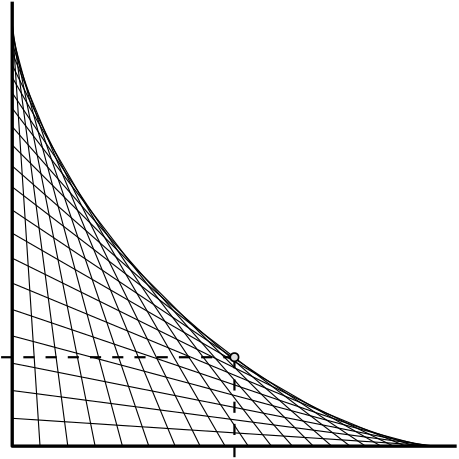 <?xml version="1.0"?>
<!DOCTYPE ipe SYSTEM "ipe.dtd">
<ipe version="70206" creator="Ipe 7.2.7">
<info created="D:20180613112704" modified="D:20180824140422"/>
<ipestyle name="basic">
<symbol name="arrow/arc(spx)">
<path stroke="sym-stroke" fill="sym-stroke" pen="sym-pen">
0 0 m
-1 0.333 l
-1 -0.333 l
h
</path>
</symbol>
<symbol name="arrow/farc(spx)">
<path stroke="sym-stroke" fill="white" pen="sym-pen">
0 0 m
-1 0.333 l
-1 -0.333 l
h
</path>
</symbol>
<symbol name="arrow/ptarc(spx)">
<path stroke="sym-stroke" fill="sym-stroke" pen="sym-pen">
0 0 m
-1 0.333 l
-0.8 0 l
-1 -0.333 l
h
</path>
</symbol>
<symbol name="arrow/fptarc(spx)">
<path stroke="sym-stroke" fill="white" pen="sym-pen">
0 0 m
-1 0.333 l
-0.8 0 l
-1 -0.333 l
h
</path>
</symbol>
<symbol name="mark/circle(sx)" transformations="translations">
<path fill="sym-stroke">
0.6 0 0 0.6 0 0 e
0.4 0 0 0.4 0 0 e
</path>
</symbol>
<symbol name="mark/disk(sx)" transformations="translations">
<path fill="sym-stroke">
0.6 0 0 0.6 0 0 e
</path>
</symbol>
<symbol name="mark/fdisk(sfx)" transformations="translations">
<group>
<path fill="sym-fill">
0.5 0 0 0.5 0 0 e
</path>
<path fill="sym-stroke" fillrule="eofill">
0.6 0 0 0.6 0 0 e
0.4 0 0 0.4 0 0 e
</path>
</group>
</symbol>
<symbol name="mark/box(sx)" transformations="translations">
<path fill="sym-stroke" fillrule="eofill">
-0.6 -0.6 m
0.6 -0.6 l
0.6 0.6 l
-0.6 0.6 l
h
-0.4 -0.4 m
0.4 -0.4 l
0.4 0.4 l
-0.4 0.4 l
h
</path>
</symbol>
<symbol name="mark/square(sx)" transformations="translations">
<path fill="sym-stroke">
-0.6 -0.6 m
0.6 -0.6 l
0.6 0.6 l
-0.6 0.6 l
h
</path>
</symbol>
<symbol name="mark/fsquare(sfx)" transformations="translations">
<group>
<path fill="sym-fill">
-0.5 -0.5 m
0.5 -0.5 l
0.5 0.5 l
-0.5 0.5 l
h
</path>
<path fill="sym-stroke" fillrule="eofill">
-0.6 -0.6 m
0.6 -0.6 l
0.6 0.6 l
-0.6 0.6 l
h
-0.4 -0.4 m
0.4 -0.4 l
0.4 0.4 l
-0.4 0.4 l
h
</path>
</group>
</symbol>
<symbol name="mark/cross(sx)" transformations="translations">
<group>
<path fill="sym-stroke">
-0.43 -0.57 m
0.57 0.43 l
0.43 0.57 l
-0.57 -0.43 l
h
</path>
<path fill="sym-stroke">
-0.43 0.57 m
0.57 -0.43 l
0.43 -0.57 l
-0.57 0.43 l
h
</path>
</group>
</symbol>
<symbol name="arrow/fnormal(spx)">
<path stroke="sym-stroke" fill="white" pen="sym-pen">
0 0 m
-1 0.333 l
-1 -0.333 l
h
</path>
</symbol>
<symbol name="arrow/pointed(spx)">
<path stroke="sym-stroke" fill="sym-stroke" pen="sym-pen">
0 0 m
-1 0.333 l
-0.8 0 l
-1 -0.333 l
h
</path>
</symbol>
<symbol name="arrow/fpointed(spx)">
<path stroke="sym-stroke" fill="white" pen="sym-pen">
0 0 m
-1 0.333 l
-0.8 0 l
-1 -0.333 l
h
</path>
</symbol>
<symbol name="arrow/linear(spx)">
<path stroke="sym-stroke" pen="sym-pen">
-1 0.333 m
0 0 l
-1 -0.333 l
</path>
</symbol>
<symbol name="arrow/fdouble(spx)">
<path stroke="sym-stroke" fill="white" pen="sym-pen">
0 0 m
-1 0.333 l
-1 -0.333 l
h
-1 0 m
-2 0.333 l
-2 -0.333 l
h
</path>
</symbol>
<symbol name="arrow/double(spx)">
<path stroke="sym-stroke" fill="sym-stroke" pen="sym-pen">
0 0 m
-1 0.333 l
-1 -0.333 l
h
-1 0 m
-2 0.333 l
-2 -0.333 l
h
</path>
</symbol>
<pen name="heavier" value="0.8"/>
<pen name="fat" value="1.2"/>
<pen name="ultrafat" value="2"/>
<symbolsize name="large" value="5"/>
<symbolsize name="small" value="2"/>
<symbolsize name="tiny" value="1.1"/>
<arrowsize name="large" value="10"/>
<arrowsize name="small" value="5"/>
<arrowsize name="tiny" value="3"/>
<color name="red" value="1 0 0"/>
<color name="green" value="0 1 0"/>
<color name="blue" value="0 0 1"/>
<color name="yellow" value="1 1 0"/>
<color name="orange" value="1 0.647 0"/>
<color name="gold" value="1 0.843 0"/>
<color name="purple" value="0.627 0.125 0.941"/>
<color name="gray" value="0.745"/>
<color name="brown" value="0.647 0.165 0.165"/>
<color name="navy" value="0 0 0.502"/>
<color name="pink" value="1 0.753 0.796"/>
<color name="seagreen" value="0.18 0.545 0.341"/>
<color name="turquoise" value="0.251 0.878 0.816"/>
<color name="violet" value="0.933 0.51 0.933"/>
<color name="darkblue" value="0 0 0.545"/>
<color name="darkcyan" value="0 0.545 0.545"/>
<color name="darkgray" value="0.663"/>
<color name="darkgreen" value="0 0.392 0"/>
<color name="darkmagenta" value="0.545 0 0.545"/>
<color name="darkorange" value="1 0.549 0"/>
<color name="darkred" value="0.545 0 0"/>
<color name="lightblue" value="0.678 0.847 0.902"/>
<color name="lightcyan" value="0.878 1 1"/>
<color name="lightgray" value="0.827"/>
<color name="lightgreen" value="0.565 0.933 0.565"/>
<color name="lightyellow" value="1 1 0.878"/>
<dashstyle name="dashed" value="[4] 0"/>
<dashstyle name="dotted" value="[1 3] 0"/>
<dashstyle name="dash dotted" value="[4 2 1 2] 0"/>
<dashstyle name="dash dot dotted" value="[4 2 1 2 1 2] 0"/>
<textsize name="large" value="\large"/>
<textsize name="Large" value="\Large"/>
<textsize name="LARGE" value="\LARGE"/>
<textsize name="huge" value="\huge"/>
<textsize name="Huge" value="\Huge"/>
<textsize name="small" value="\small"/>
<textsize name="footnote" value="\footnotesize"/>
<textsize name="tiny" value="\tiny"/>
<textstyle name="center" begin="\begin{center}" end="\end{center}"/>
<textstyle name="itemize" begin="\begin{itemize}" end="\end{itemize}"/>
<textstyle name="item" begin="\begin{itemize}\item{}" end="\end{itemize}"/>
<gridsize name="4 pts" value="4"/>
<gridsize name="8 pts (~3 mm)" value="8"/>
<gridsize name="16 pts (~6 mm)" value="16"/>
<gridsize name="32 pts (~12 mm)" value="32"/>
<gridsize name="10 pts (~3.5 mm)" value="10"/>
<gridsize name="20 pts (~7 mm)" value="20"/>
<gridsize name="14 pts (~5 mm)" value="14"/>
<gridsize name="28 pts (~10 mm)" value="28"/>
<gridsize name="56 pts (~20 mm)" value="56"/>
<anglesize name="90 deg" value="90"/>
<anglesize name="60 deg" value="60"/>
<anglesize name="45 deg" value="45"/>
<anglesize name="30 deg" value="30"/>
<anglesize name="22.5 deg" value="22.5"/>
<opacity name="10%" value="0.1"/>
<opacity name="30%" value="0.3"/>
<opacity name="50%" value="0.5"/>
<opacity name="75%" value="0.75"/>
<tiling name="falling" angle="-60" step="4" width="1"/>
<tiling name="rising" angle="30" step="4" width="1"/>
</ipestyle>
<page>
<layer name="alpha"/>
<view layers="alpha" active="alpha"/>
<path layer="alpha" stroke="black" pen="fat">
64 352 m
64 192 l
224 192 l
</path>
<path matrix="0.955949 0.0626562 -0.0626562 0.955949 24.8635 4.28408" stroke="black">
64 352 m
64 192 l
</path>
<path matrix="0.949804 0.125044 -0.125044 0.949804 47.2281 1.63478" stroke="black">
64 352 m
64 192 l
</path>
<path matrix="0.939592 0.186897 -0.186897 0.939592 69.6217 -0.524038" stroke="black">
64 352 m
64 192 l
</path>
<path matrix="0.925357 0.247949 -0.247949 0.925357 92.0551 -1.53725" stroke="black">
64 352 m
64 192 l
</path>
<path matrix="0.907159 0.307939 -0.307939 0.907159 114.284 -2.03802" stroke="black">
64 352 m
64 192 l
</path>
<path matrix="0.885077 0.366611 -0.366611 0.885077 136.402 -1.39779" stroke="black">
64 352 m
64 192 l
</path>
<path matrix="0.859204 0.423713 -0.423713 0.859204 158.085 -0.231959" stroke="black">
64 352 m
64 192 l
</path>
<path matrix="0.829652 0.479 -0.479 0.829652 179.51 2.05075" stroke="black">
64 352 m
64 192 l
</path>
<path matrix="0.796548 0.532236 -0.532236 0.796548 200.277 4.86325" stroke="black">
64 352 m
64 192 l
</path>
<path matrix="0.760032 0.583193 -0.583193 0.760032 220.642 8.74938" stroke="black">
64 352 m
64 192 l
</path>
<path matrix="0.720263 0.631653 -0.631653 0.720263 240.137 13.1604" stroke="black">
64 352 m
64 192 l
</path>
<path matrix="0.677408 0.677408 -0.677408 0.677408 259.094 18.5835" stroke="black">
64 352 m
64 192 l
</path>
<path matrix="0.631653 0.720263 -0.720263 0.631653 276.983 24.5176" stroke="black">
64 352 m
64 192 l
</path>
<path matrix="0.583193 0.760032 -0.760032 0.583193 294.207 31.3848" stroke="black">
64 352 m
64 192 l
</path>
<path matrix="0.532236 0.796548 -0.796548 0.532236 310.185 38.7404" stroke="black">
64 352 m
64 192 l
</path>
<path matrix="0.479 0.829652 -0.829652 0.479 325.382 46.9343" stroke="black">
64 352 m
64 192 l
</path>
<path matrix="0.423713 0.859204 -0.859204 0.423713 339.175 55.5855" stroke="black">
64 352 m
64 192 l
</path>
<path matrix="0.366611 0.885077 -0.885077 0.366611 352.084 64.9658" stroke="black">
64 352 m
64 192 l
</path>
<path matrix="0.307939 0.907159 -0.907159 0.307939 363.457 74.7648" stroke="black">
64 352 m
64 192 l
</path>
<path matrix="0.247949 0.925357 -0.925357 0.247949 373.857 85.171" stroke="black">
64 352 m
64 192 l
</path>
<path matrix="0.186897 0.939592 -0.939592 0.186897 382.614 95.9499" stroke="black">
64 352 m
64 192 l
</path>
<path matrix="0.125044 0.949804 -0.949804 0.125044 390.328 107.204" stroke="black">
64 352 m
64 192 l
</path>
<path matrix="0.0626562 0.955949 -0.955949 0.0626562 396.32 118.779" stroke="black">
64 352 m
64 192 l
</path>
<path stroke="black" dash="dashed" pen="heavier">
144 224 m
144 188 l
</path>
<path stroke="black" dash="dashed" pen="heavier">
144 224 m
60 224 l
</path>
<use name="mark/fdisk(sfx)" pos="144 224" size="normal" stroke="black" fill="0.878"/>
</page>
</ipe>
